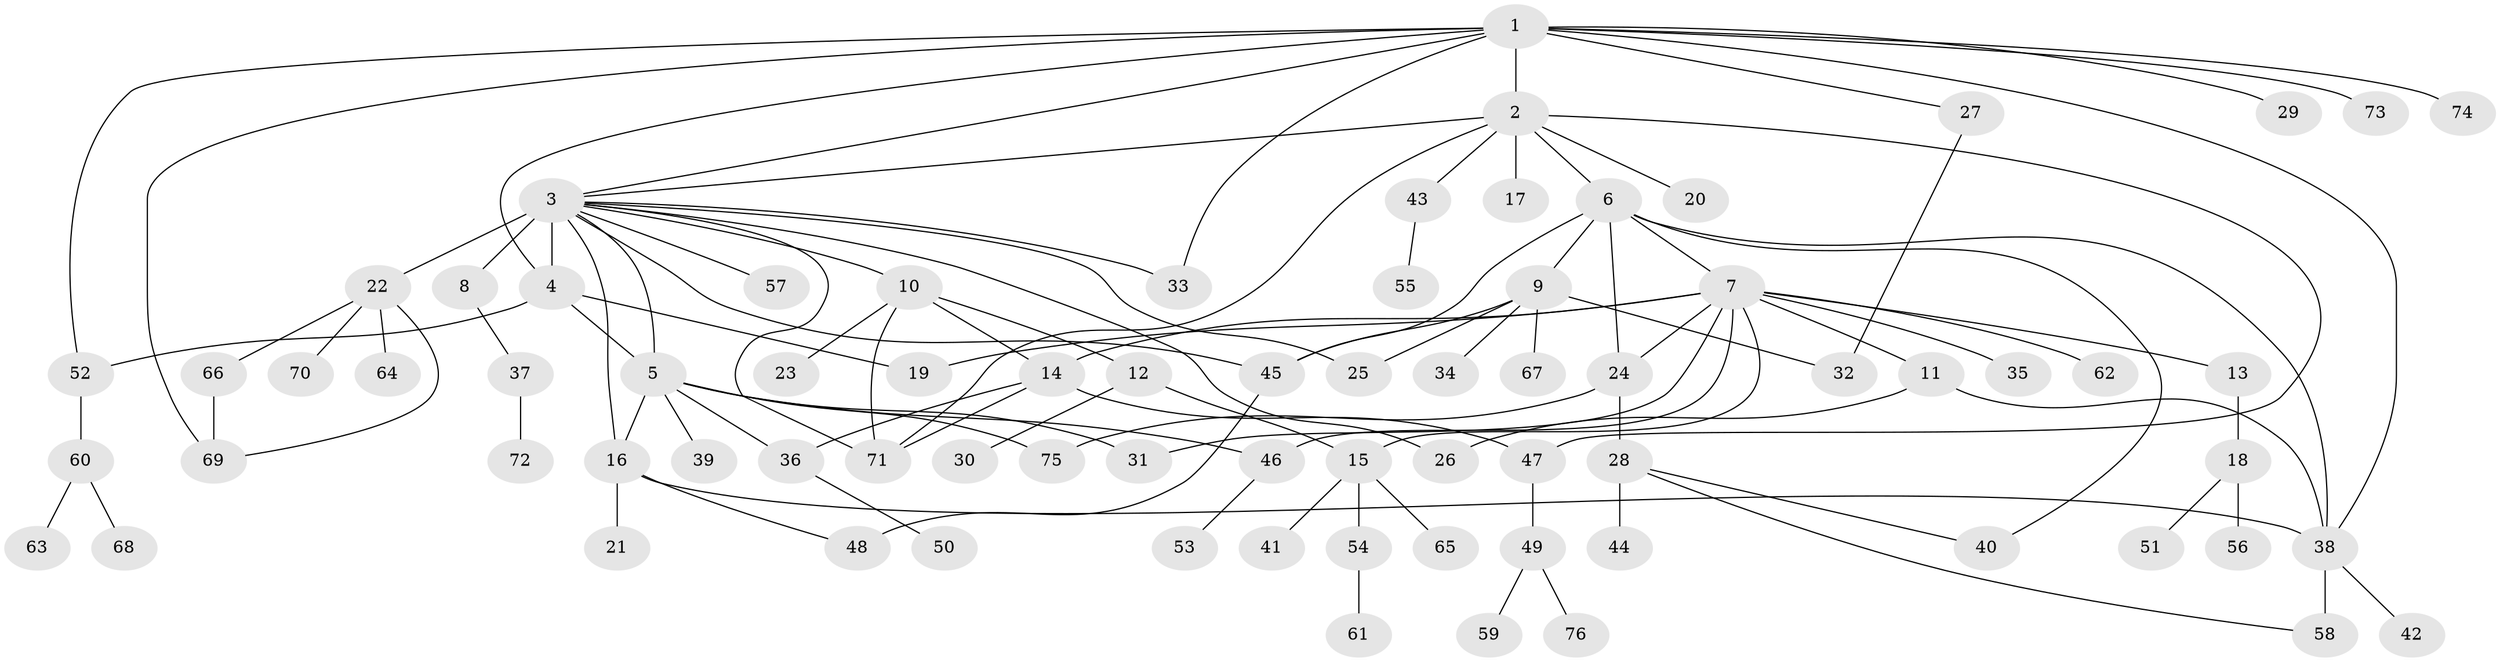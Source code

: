 // original degree distribution, {12: 0.013422818791946308, 10: 0.013422818791946308, 32: 0.006711409395973154, 1: 0.5234899328859061, 9: 0.006711409395973154, 8: 0.013422818791946308, 3: 0.14093959731543623, 5: 0.013422818791946308, 4: 0.06040268456375839, 2: 0.18791946308724833, 6: 0.020134228187919462}
// Generated by graph-tools (version 1.1) at 2025/50/03/04/25 22:50:26]
// undirected, 76 vertices, 106 edges
graph export_dot {
  node [color=gray90,style=filled];
  1;
  2;
  3;
  4;
  5;
  6;
  7;
  8;
  9;
  10;
  11;
  12;
  13;
  14;
  15;
  16;
  17;
  18;
  19;
  20;
  21;
  22;
  23;
  24;
  25;
  26;
  27;
  28;
  29;
  30;
  31;
  32;
  33;
  34;
  35;
  36;
  37;
  38;
  39;
  40;
  41;
  42;
  43;
  44;
  45;
  46;
  47;
  48;
  49;
  50;
  51;
  52;
  53;
  54;
  55;
  56;
  57;
  58;
  59;
  60;
  61;
  62;
  63;
  64;
  65;
  66;
  67;
  68;
  69;
  70;
  71;
  72;
  73;
  74;
  75;
  76;
  1 -- 2 [weight=1.0];
  1 -- 3 [weight=1.0];
  1 -- 4 [weight=1.0];
  1 -- 27 [weight=1.0];
  1 -- 29 [weight=1.0];
  1 -- 33 [weight=1.0];
  1 -- 38 [weight=1.0];
  1 -- 52 [weight=1.0];
  1 -- 69 [weight=1.0];
  1 -- 73 [weight=1.0];
  1 -- 74 [weight=1.0];
  2 -- 3 [weight=1.0];
  2 -- 6 [weight=1.0];
  2 -- 17 [weight=1.0];
  2 -- 20 [weight=1.0];
  2 -- 43 [weight=1.0];
  2 -- 47 [weight=1.0];
  2 -- 71 [weight=1.0];
  3 -- 4 [weight=16.0];
  3 -- 5 [weight=1.0];
  3 -- 8 [weight=1.0];
  3 -- 10 [weight=1.0];
  3 -- 16 [weight=1.0];
  3 -- 22 [weight=1.0];
  3 -- 25 [weight=1.0];
  3 -- 26 [weight=1.0];
  3 -- 33 [weight=1.0];
  3 -- 45 [weight=1.0];
  3 -- 57 [weight=1.0];
  3 -- 71 [weight=1.0];
  4 -- 5 [weight=1.0];
  4 -- 19 [weight=1.0];
  4 -- 52 [weight=1.0];
  5 -- 16 [weight=1.0];
  5 -- 31 [weight=1.0];
  5 -- 36 [weight=1.0];
  5 -- 39 [weight=1.0];
  5 -- 46 [weight=1.0];
  5 -- 75 [weight=1.0];
  6 -- 7 [weight=1.0];
  6 -- 9 [weight=1.0];
  6 -- 24 [weight=1.0];
  6 -- 38 [weight=1.0];
  6 -- 40 [weight=1.0];
  6 -- 45 [weight=1.0];
  7 -- 11 [weight=1.0];
  7 -- 13 [weight=1.0];
  7 -- 14 [weight=1.0];
  7 -- 15 [weight=1.0];
  7 -- 19 [weight=1.0];
  7 -- 24 [weight=1.0];
  7 -- 31 [weight=1.0];
  7 -- 35 [weight=1.0];
  7 -- 46 [weight=1.0];
  7 -- 62 [weight=1.0];
  8 -- 37 [weight=1.0];
  9 -- 25 [weight=1.0];
  9 -- 32 [weight=2.0];
  9 -- 34 [weight=1.0];
  9 -- 45 [weight=1.0];
  9 -- 67 [weight=1.0];
  10 -- 12 [weight=1.0];
  10 -- 14 [weight=1.0];
  10 -- 23 [weight=1.0];
  10 -- 71 [weight=1.0];
  11 -- 26 [weight=1.0];
  11 -- 38 [weight=1.0];
  12 -- 15 [weight=1.0];
  12 -- 30 [weight=1.0];
  13 -- 18 [weight=1.0];
  14 -- 36 [weight=1.0];
  14 -- 47 [weight=1.0];
  14 -- 71 [weight=1.0];
  15 -- 41 [weight=1.0];
  15 -- 54 [weight=1.0];
  15 -- 65 [weight=1.0];
  16 -- 21 [weight=1.0];
  16 -- 38 [weight=1.0];
  16 -- 48 [weight=1.0];
  18 -- 51 [weight=1.0];
  18 -- 56 [weight=1.0];
  22 -- 64 [weight=1.0];
  22 -- 66 [weight=1.0];
  22 -- 69 [weight=1.0];
  22 -- 70 [weight=1.0];
  24 -- 28 [weight=6.0];
  24 -- 75 [weight=1.0];
  27 -- 32 [weight=1.0];
  28 -- 40 [weight=1.0];
  28 -- 44 [weight=1.0];
  28 -- 58 [weight=1.0];
  36 -- 50 [weight=1.0];
  37 -- 72 [weight=1.0];
  38 -- 42 [weight=1.0];
  38 -- 58 [weight=4.0];
  43 -- 55 [weight=1.0];
  45 -- 48 [weight=2.0];
  46 -- 53 [weight=1.0];
  47 -- 49 [weight=1.0];
  49 -- 59 [weight=1.0];
  49 -- 76 [weight=1.0];
  52 -- 60 [weight=1.0];
  54 -- 61 [weight=1.0];
  60 -- 63 [weight=1.0];
  60 -- 68 [weight=1.0];
  66 -- 69 [weight=1.0];
}
